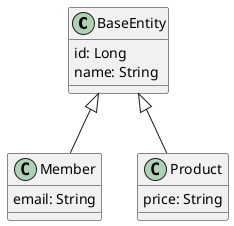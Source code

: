 @startuml

class BaseEntity {
  id: Long
  name: String
}

class Member {
  email: String
}

class Product {
  price: String
}

BaseEntity <|-d- Member
BaseEntity <|-d- Product

@enduml